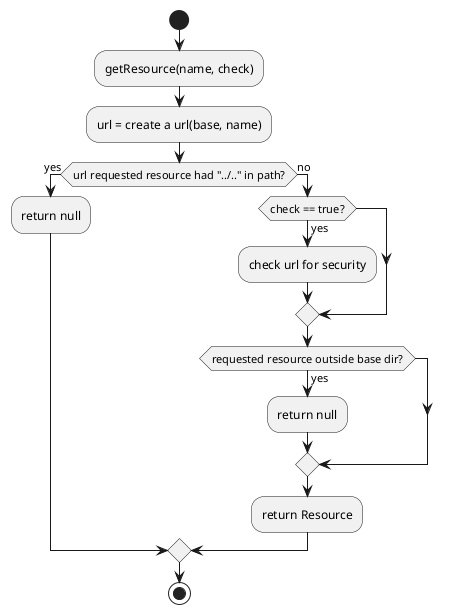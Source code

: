 @startuml
start
:getResource(name, check);
:url = create a url(base, name);
if (url requested resource had "../.." in path?) then(yes)
	:return null;
else (no)
	if (check == true?) then(yes)
		:check url for security;
	endif
	if (requested resource outside base dir?) then(yes)
		:return null;
	endif
	:return Resource;
endif
stop
@enduml
